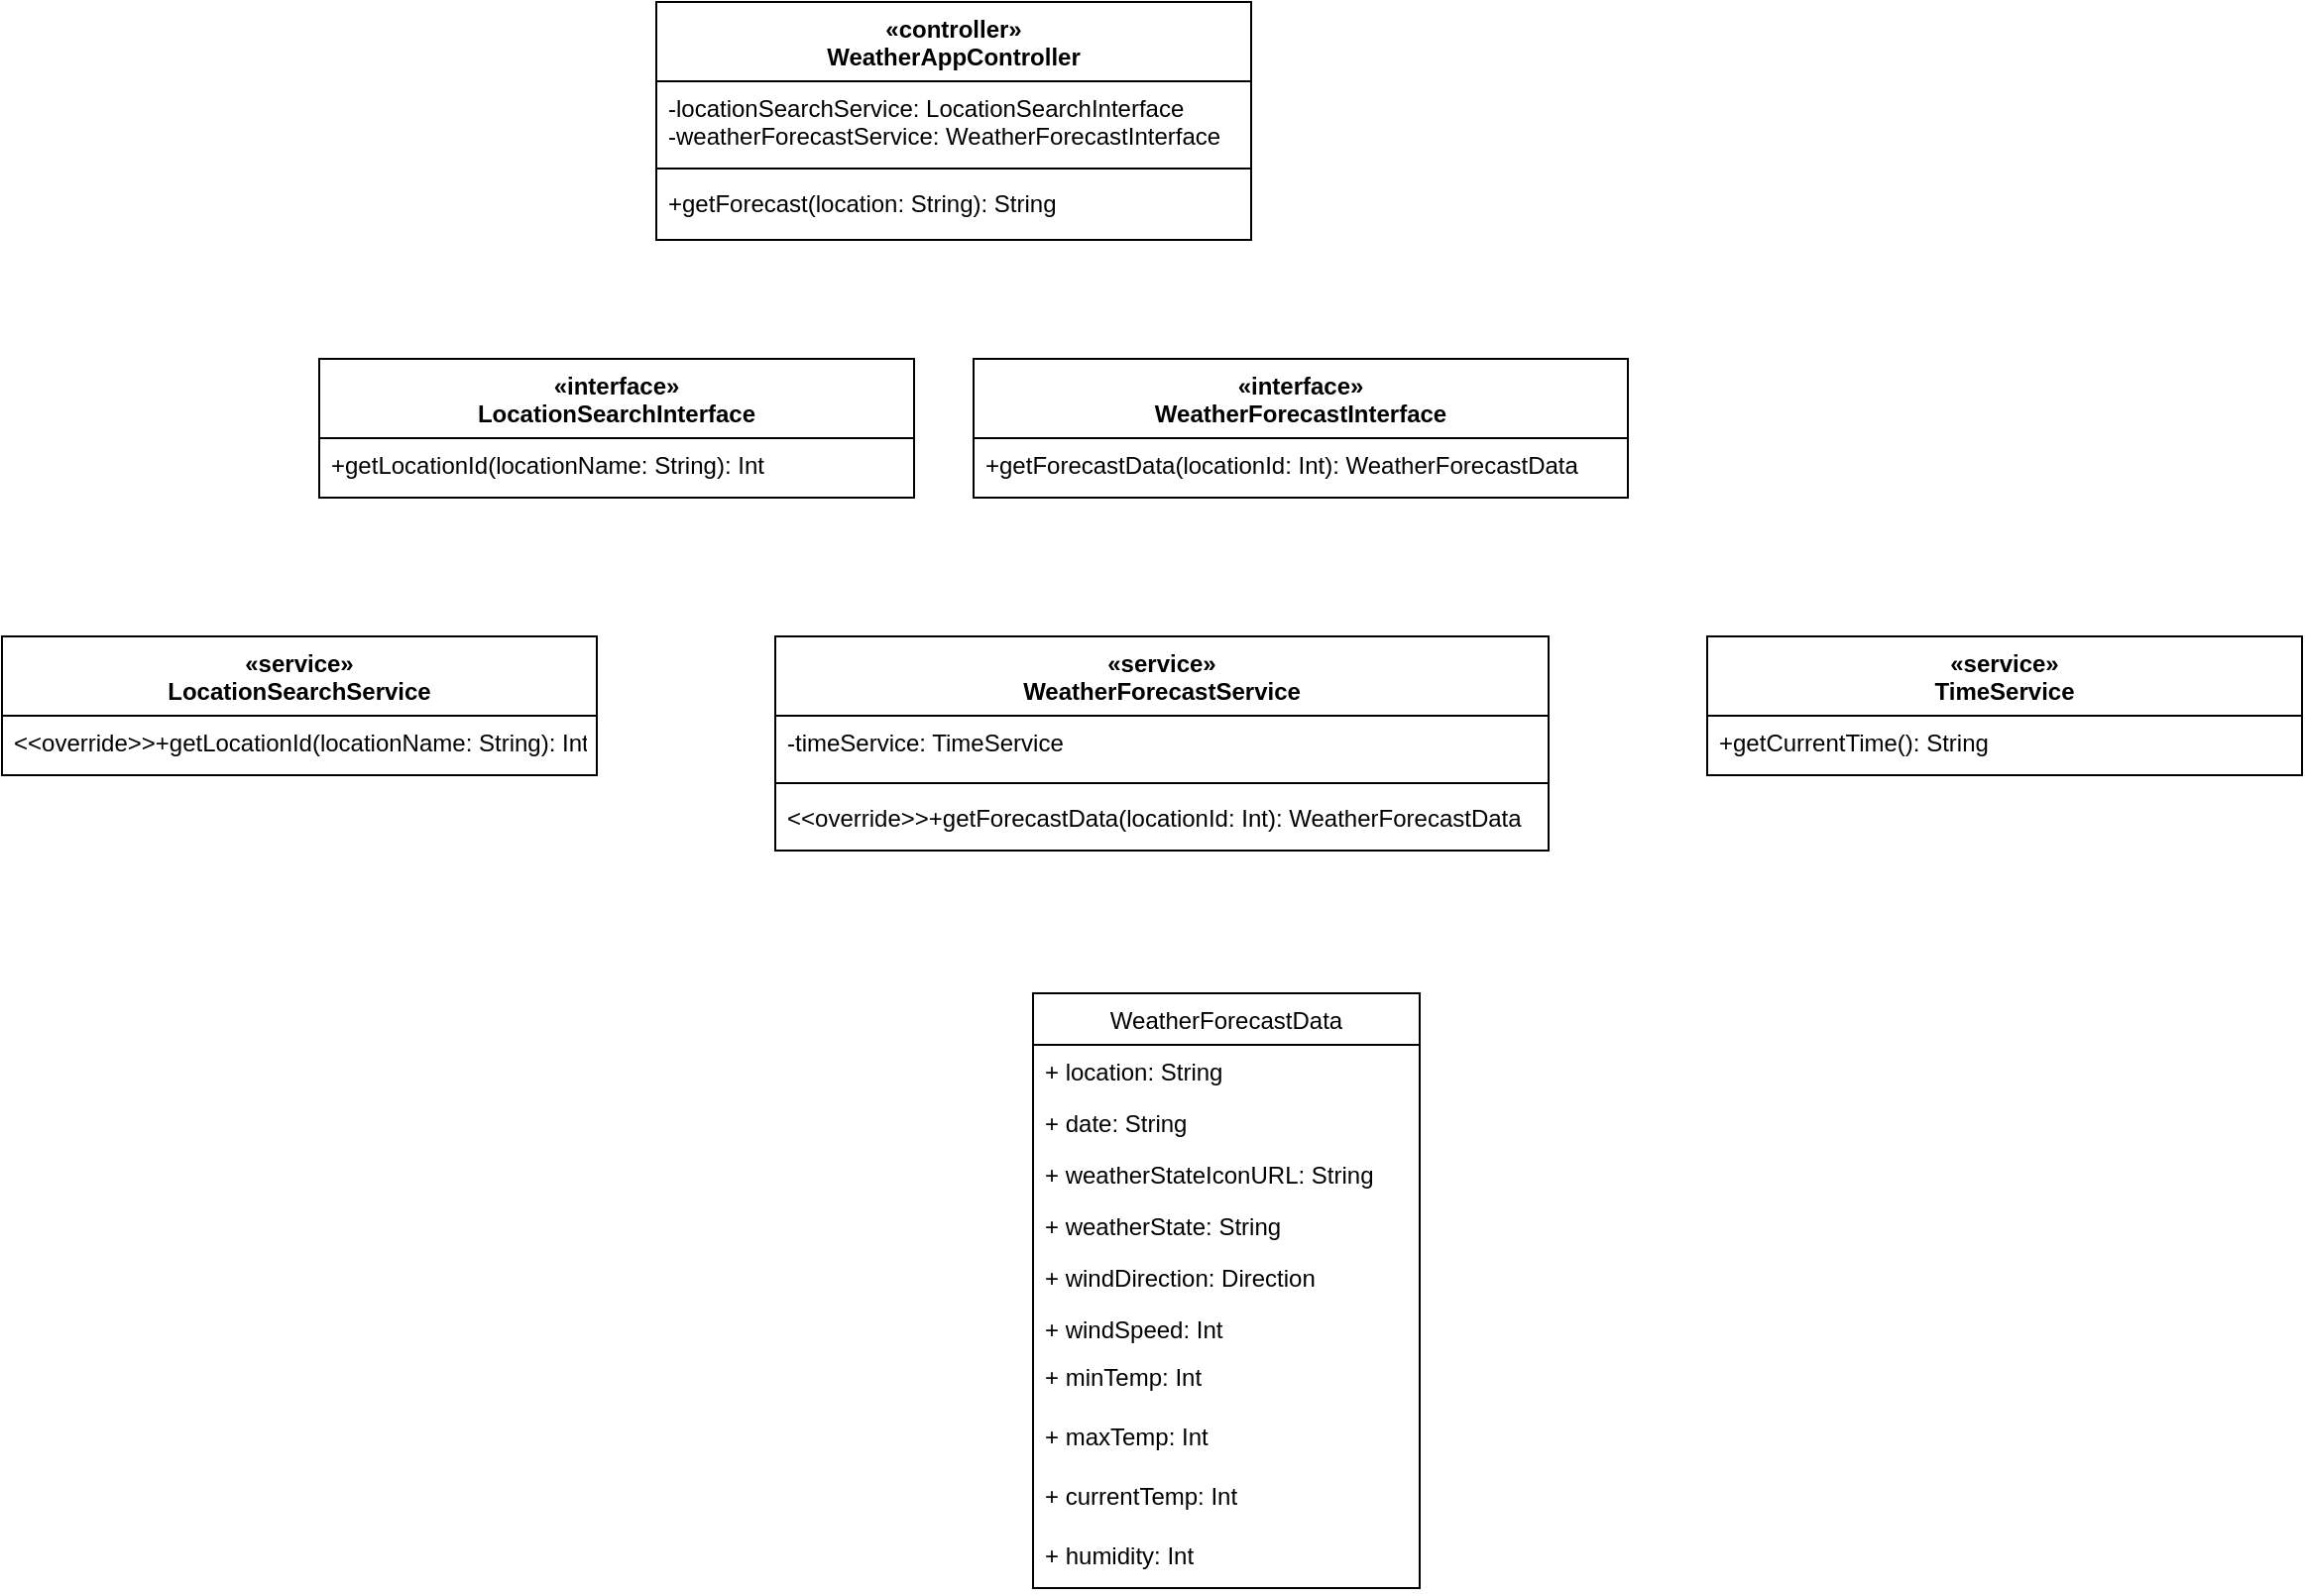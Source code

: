 <mxfile version="14.4.8" type="github">
  <diagram name="Page-1" id="6133507b-19e7-1e82-6fc7-422aa6c4b21f">
    <mxGraphModel dx="2403" dy="728" grid="1" gridSize="10" guides="1" tooltips="1" connect="1" arrows="1" fold="1" page="1" pageScale="1" pageWidth="1100" pageHeight="850" background="#ffffff" math="0" shadow="0">
      <root>
        <mxCell id="0" />
        <mxCell id="1" parent="0" />
        <mxCell id="7u2aaqy_GD-Abcp3Cpg_-3" value="«controller»&#xa;WeatherAppController&#xa;&#xa;" style="swimlane;fontStyle=1;align=center;verticalAlign=top;childLayout=stackLayout;horizontal=1;startSize=40;horizontalStack=0;resizeParent=1;resizeParentMax=0;resizeLast=0;collapsible=1;marginBottom=0;" vertex="1" parent="1">
          <mxGeometry x="210" y="70" width="300" height="120" as="geometry">
            <mxRectangle x="210" y="70" width="100" height="26" as="alternateBounds" />
          </mxGeometry>
        </mxCell>
        <mxCell id="7u2aaqy_GD-Abcp3Cpg_-4" value="-locationSearchService: LocationSearchInterface&#xa;-weatherForecastService: WeatherForecastInterface" style="text;strokeColor=none;fillColor=none;align=left;verticalAlign=top;spacingLeft=4;spacingRight=4;overflow=hidden;rotatable=0;points=[[0,0.5],[1,0.5]];portConstraint=eastwest;" vertex="1" parent="7u2aaqy_GD-Abcp3Cpg_-3">
          <mxGeometry y="40" width="300" height="40" as="geometry" />
        </mxCell>
        <mxCell id="7u2aaqy_GD-Abcp3Cpg_-5" value="" style="line;strokeWidth=1;fillColor=none;align=left;verticalAlign=middle;spacingTop=-1;spacingLeft=3;spacingRight=3;rotatable=0;labelPosition=right;points=[];portConstraint=eastwest;" vertex="1" parent="7u2aaqy_GD-Abcp3Cpg_-3">
          <mxGeometry y="80" width="300" height="8" as="geometry" />
        </mxCell>
        <mxCell id="7u2aaqy_GD-Abcp3Cpg_-6" value="+getForecast(location: String): String" style="text;strokeColor=none;fillColor=none;align=left;verticalAlign=top;spacingLeft=4;spacingRight=4;overflow=hidden;rotatable=0;points=[[0,0.5],[1,0.5]];portConstraint=eastwest;" vertex="1" parent="7u2aaqy_GD-Abcp3Cpg_-3">
          <mxGeometry y="88" width="300" height="32" as="geometry" />
        </mxCell>
        <mxCell id="7u2aaqy_GD-Abcp3Cpg_-8" value="«interface»&#xa;LocationSearchInterface&#xa;" style="swimlane;fontStyle=1;align=center;verticalAlign=top;childLayout=stackLayout;horizontal=1;startSize=40;horizontalStack=0;resizeParent=1;resizeParentMax=0;resizeLast=0;collapsible=1;marginBottom=0;" vertex="1" parent="1">
          <mxGeometry x="40" y="250" width="300" height="70" as="geometry">
            <mxRectangle x="210" y="70" width="100" height="26" as="alternateBounds" />
          </mxGeometry>
        </mxCell>
        <mxCell id="7u2aaqy_GD-Abcp3Cpg_-9" value="+getLocationId(locationName: String): Int" style="text;strokeColor=none;fillColor=none;align=left;verticalAlign=top;spacingLeft=4;spacingRight=4;overflow=hidden;rotatable=0;points=[[0,0.5],[1,0.5]];portConstraint=eastwest;" vertex="1" parent="7u2aaqy_GD-Abcp3Cpg_-8">
          <mxGeometry y="40" width="300" height="30" as="geometry" />
        </mxCell>
        <mxCell id="7u2aaqy_GD-Abcp3Cpg_-16" value="«interface»&#xa;WeatherForecastInterface" style="swimlane;fontStyle=1;align=center;verticalAlign=top;childLayout=stackLayout;horizontal=1;startSize=40;horizontalStack=0;resizeParent=1;resizeParentMax=0;resizeLast=0;collapsible=1;marginBottom=0;" vertex="1" parent="1">
          <mxGeometry x="370" y="250" width="330" height="70" as="geometry">
            <mxRectangle x="210" y="70" width="100" height="26" as="alternateBounds" />
          </mxGeometry>
        </mxCell>
        <mxCell id="7u2aaqy_GD-Abcp3Cpg_-17" value="+getForecastData(locationId: Int): WeatherForecastData" style="text;strokeColor=none;fillColor=none;align=left;verticalAlign=top;spacingLeft=4;spacingRight=4;overflow=hidden;rotatable=0;points=[[0,0.5],[1,0.5]];portConstraint=eastwest;" vertex="1" parent="7u2aaqy_GD-Abcp3Cpg_-16">
          <mxGeometry y="40" width="330" height="30" as="geometry" />
        </mxCell>
        <mxCell id="7u2aaqy_GD-Abcp3Cpg_-18" value="«service»&#xa;LocationSearchService" style="swimlane;fontStyle=1;align=center;verticalAlign=top;childLayout=stackLayout;horizontal=1;startSize=40;horizontalStack=0;resizeParent=1;resizeParentMax=0;resizeLast=0;collapsible=1;marginBottom=0;" vertex="1" parent="1">
          <mxGeometry x="-120" y="390" width="300" height="70" as="geometry">
            <mxRectangle x="210" y="70" width="100" height="26" as="alternateBounds" />
          </mxGeometry>
        </mxCell>
        <mxCell id="7u2aaqy_GD-Abcp3Cpg_-19" value="&lt;&lt;override&gt;&gt;+getLocationId(locationName: String): Int" style="text;strokeColor=none;fillColor=none;align=left;verticalAlign=top;spacingLeft=4;spacingRight=4;overflow=hidden;rotatable=0;points=[[0,0.5],[1,0.5]];portConstraint=eastwest;" vertex="1" parent="7u2aaqy_GD-Abcp3Cpg_-18">
          <mxGeometry y="40" width="300" height="30" as="geometry" />
        </mxCell>
        <mxCell id="7u2aaqy_GD-Abcp3Cpg_-20" value="«service»&#xa;TimeService" style="swimlane;fontStyle=1;align=center;verticalAlign=top;childLayout=stackLayout;horizontal=1;startSize=40;horizontalStack=0;resizeParent=1;resizeParentMax=0;resizeLast=0;collapsible=1;marginBottom=0;" vertex="1" parent="1">
          <mxGeometry x="740" y="390" width="300" height="70" as="geometry">
            <mxRectangle x="210" y="70" width="100" height="26" as="alternateBounds" />
          </mxGeometry>
        </mxCell>
        <mxCell id="7u2aaqy_GD-Abcp3Cpg_-21" value="+getCurrentTime(): String" style="text;strokeColor=none;fillColor=none;align=left;verticalAlign=top;spacingLeft=4;spacingRight=4;overflow=hidden;rotatable=0;points=[[0,0.5],[1,0.5]];portConstraint=eastwest;" vertex="1" parent="7u2aaqy_GD-Abcp3Cpg_-20">
          <mxGeometry y="40" width="300" height="30" as="geometry" />
        </mxCell>
        <mxCell id="7u2aaqy_GD-Abcp3Cpg_-22" value="«service»&#xa;WeatherForecastService&#xa;&#xa;" style="swimlane;fontStyle=1;align=center;verticalAlign=top;childLayout=stackLayout;horizontal=1;startSize=40;horizontalStack=0;resizeParent=1;resizeParentMax=0;resizeLast=0;collapsible=1;marginBottom=0;" vertex="1" parent="1">
          <mxGeometry x="270" y="390" width="390" height="108" as="geometry">
            <mxRectangle x="210" y="70" width="100" height="26" as="alternateBounds" />
          </mxGeometry>
        </mxCell>
        <mxCell id="7u2aaqy_GD-Abcp3Cpg_-23" value="-timeService: TimeService" style="text;strokeColor=none;fillColor=none;align=left;verticalAlign=top;spacingLeft=4;spacingRight=4;overflow=hidden;rotatable=0;points=[[0,0.5],[1,0.5]];portConstraint=eastwest;" vertex="1" parent="7u2aaqy_GD-Abcp3Cpg_-22">
          <mxGeometry y="40" width="390" height="30" as="geometry" />
        </mxCell>
        <mxCell id="7u2aaqy_GD-Abcp3Cpg_-24" value="" style="line;strokeWidth=1;fillColor=none;align=left;verticalAlign=middle;spacingTop=-1;spacingLeft=3;spacingRight=3;rotatable=0;labelPosition=right;points=[];portConstraint=eastwest;" vertex="1" parent="7u2aaqy_GD-Abcp3Cpg_-22">
          <mxGeometry y="70" width="390" height="8" as="geometry" />
        </mxCell>
        <mxCell id="7u2aaqy_GD-Abcp3Cpg_-25" value="&lt;&lt;override&gt;&gt;+getForecastData(locationId: Int): WeatherForecastData" style="text;strokeColor=none;fillColor=none;align=left;verticalAlign=top;spacingLeft=4;spacingRight=4;overflow=hidden;rotatable=0;points=[[0,0.5],[1,0.5]];portConstraint=eastwest;" vertex="1" parent="7u2aaqy_GD-Abcp3Cpg_-22">
          <mxGeometry y="78" width="390" height="30" as="geometry" />
        </mxCell>
        <mxCell id="7u2aaqy_GD-Abcp3Cpg_-26" value="WeatherForecastData" style="swimlane;fontStyle=0;childLayout=stackLayout;horizontal=1;startSize=26;fillColor=none;horizontalStack=0;resizeParent=1;resizeParentMax=0;resizeLast=0;collapsible=1;marginBottom=0;" vertex="1" parent="1">
          <mxGeometry x="400" y="570" width="195" height="300" as="geometry" />
        </mxCell>
        <mxCell id="7u2aaqy_GD-Abcp3Cpg_-27" value="+ location: String" style="text;strokeColor=none;fillColor=none;align=left;verticalAlign=top;spacingLeft=4;spacingRight=4;overflow=hidden;rotatable=0;points=[[0,0.5],[1,0.5]];portConstraint=eastwest;" vertex="1" parent="7u2aaqy_GD-Abcp3Cpg_-26">
          <mxGeometry y="26" width="195" height="26" as="geometry" />
        </mxCell>
        <mxCell id="7u2aaqy_GD-Abcp3Cpg_-28" value="+ date: String" style="text;strokeColor=none;fillColor=none;align=left;verticalAlign=top;spacingLeft=4;spacingRight=4;overflow=hidden;rotatable=0;points=[[0,0.5],[1,0.5]];portConstraint=eastwest;" vertex="1" parent="7u2aaqy_GD-Abcp3Cpg_-26">
          <mxGeometry y="52" width="195" height="26" as="geometry" />
        </mxCell>
        <mxCell id="7u2aaqy_GD-Abcp3Cpg_-31" value="+ weatherStateIconURL: String" style="text;strokeColor=none;fillColor=none;align=left;verticalAlign=top;spacingLeft=4;spacingRight=4;overflow=hidden;rotatable=0;points=[[0,0.5],[1,0.5]];portConstraint=eastwest;" vertex="1" parent="7u2aaqy_GD-Abcp3Cpg_-26">
          <mxGeometry y="78" width="195" height="26" as="geometry" />
        </mxCell>
        <mxCell id="7u2aaqy_GD-Abcp3Cpg_-29" value="+ weatherState: String&#xa;" style="text;strokeColor=none;fillColor=none;align=left;verticalAlign=top;spacingLeft=4;spacingRight=4;overflow=hidden;rotatable=0;points=[[0,0.5],[1,0.5]];portConstraint=eastwest;" vertex="1" parent="7u2aaqy_GD-Abcp3Cpg_-26">
          <mxGeometry y="104" width="195" height="26" as="geometry" />
        </mxCell>
        <mxCell id="7u2aaqy_GD-Abcp3Cpg_-32" value="+ windDirection: Direction" style="text;strokeColor=none;fillColor=none;align=left;verticalAlign=top;spacingLeft=4;spacingRight=4;overflow=hidden;rotatable=0;points=[[0,0.5],[1,0.5]];portConstraint=eastwest;" vertex="1" parent="7u2aaqy_GD-Abcp3Cpg_-26">
          <mxGeometry y="130" width="195" height="26" as="geometry" />
        </mxCell>
        <mxCell id="7u2aaqy_GD-Abcp3Cpg_-30" value="+ windSpeed: Int" style="text;strokeColor=none;fillColor=none;align=left;verticalAlign=top;spacingLeft=4;spacingRight=4;overflow=hidden;rotatable=0;points=[[0,0.5],[1,0.5]];portConstraint=eastwest;" vertex="1" parent="7u2aaqy_GD-Abcp3Cpg_-26">
          <mxGeometry y="156" width="195" height="24" as="geometry" />
        </mxCell>
        <mxCell id="7u2aaqy_GD-Abcp3Cpg_-34" value="+ minTemp: Int" style="text;strokeColor=none;fillColor=none;align=left;verticalAlign=top;spacingLeft=4;spacingRight=4;overflow=hidden;rotatable=0;points=[[0,0.5],[1,0.5]];portConstraint=eastwest;" vertex="1" parent="7u2aaqy_GD-Abcp3Cpg_-26">
          <mxGeometry y="180" width="195" height="30" as="geometry" />
        </mxCell>
        <mxCell id="7u2aaqy_GD-Abcp3Cpg_-33" value="+ maxTemp: Int" style="text;strokeColor=none;fillColor=none;align=left;verticalAlign=top;spacingLeft=4;spacingRight=4;overflow=hidden;rotatable=0;points=[[0,0.5],[1,0.5]];portConstraint=eastwest;" vertex="1" parent="7u2aaqy_GD-Abcp3Cpg_-26">
          <mxGeometry y="210" width="195" height="30" as="geometry" />
        </mxCell>
        <mxCell id="7u2aaqy_GD-Abcp3Cpg_-35" value="+ currentTemp: Int" style="text;strokeColor=none;fillColor=none;align=left;verticalAlign=top;spacingLeft=4;spacingRight=4;overflow=hidden;rotatable=0;points=[[0,0.5],[1,0.5]];portConstraint=eastwest;" vertex="1" parent="7u2aaqy_GD-Abcp3Cpg_-26">
          <mxGeometry y="240" width="195" height="30" as="geometry" />
        </mxCell>
        <mxCell id="7u2aaqy_GD-Abcp3Cpg_-36" value="+ humidity: Int" style="text;strokeColor=none;fillColor=none;align=left;verticalAlign=top;spacingLeft=4;spacingRight=4;overflow=hidden;rotatable=0;points=[[0,0.5],[1,0.5]];portConstraint=eastwest;" vertex="1" parent="7u2aaqy_GD-Abcp3Cpg_-26">
          <mxGeometry y="270" width="195" height="30" as="geometry" />
        </mxCell>
      </root>
    </mxGraphModel>
  </diagram>
</mxfile>
